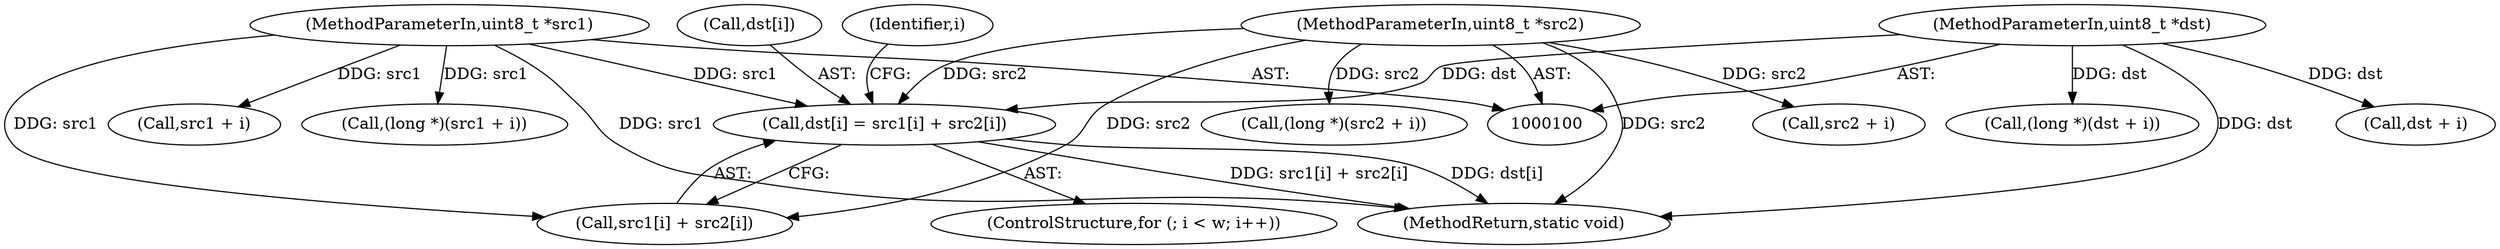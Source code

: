 digraph "0_FFmpeg_86736f59d6a527d8bc807d09b93f971c0fe0bb07@array" {
"1000168" [label="(Call,dst[i] = src1[i] + src2[i])"];
"1000102" [label="(MethodParameterIn,uint8_t *src1)"];
"1000103" [label="(MethodParameterIn,uint8_t *src2)"];
"1000101" [label="(MethodParameterIn,uint8_t *dst)"];
"1000102" [label="(MethodParameterIn,uint8_t *src1)"];
"1000130" [label="(Call,src1 + i)"];
"1000144" [label="(Call,(long *)(dst + i))"];
"1000172" [label="(Call,src1[i] + src2[i])"];
"1000103" [label="(MethodParameterIn,uint8_t *src2)"];
"1000128" [label="(Call,(long *)(src1 + i))"];
"1000179" [label="(MethodReturn,static void)"];
"1000137" [label="(Call,(long *)(src2 + i))"];
"1000146" [label="(Call,dst + i)"];
"1000162" [label="(ControlStructure,for (; i < w; i++))"];
"1000167" [label="(Identifier,i)"];
"1000168" [label="(Call,dst[i] = src1[i] + src2[i])"];
"1000101" [label="(MethodParameterIn,uint8_t *dst)"];
"1000139" [label="(Call,src2 + i)"];
"1000169" [label="(Call,dst[i])"];
"1000168" -> "1000162"  [label="AST: "];
"1000168" -> "1000172"  [label="CFG: "];
"1000169" -> "1000168"  [label="AST: "];
"1000172" -> "1000168"  [label="AST: "];
"1000167" -> "1000168"  [label="CFG: "];
"1000168" -> "1000179"  [label="DDG: dst[i]"];
"1000168" -> "1000179"  [label="DDG: src1[i] + src2[i]"];
"1000102" -> "1000168"  [label="DDG: src1"];
"1000103" -> "1000168"  [label="DDG: src2"];
"1000101" -> "1000168"  [label="DDG: dst"];
"1000102" -> "1000100"  [label="AST: "];
"1000102" -> "1000179"  [label="DDG: src1"];
"1000102" -> "1000128"  [label="DDG: src1"];
"1000102" -> "1000130"  [label="DDG: src1"];
"1000102" -> "1000172"  [label="DDG: src1"];
"1000103" -> "1000100"  [label="AST: "];
"1000103" -> "1000179"  [label="DDG: src2"];
"1000103" -> "1000137"  [label="DDG: src2"];
"1000103" -> "1000139"  [label="DDG: src2"];
"1000103" -> "1000172"  [label="DDG: src2"];
"1000101" -> "1000100"  [label="AST: "];
"1000101" -> "1000179"  [label="DDG: dst"];
"1000101" -> "1000144"  [label="DDG: dst"];
"1000101" -> "1000146"  [label="DDG: dst"];
}
